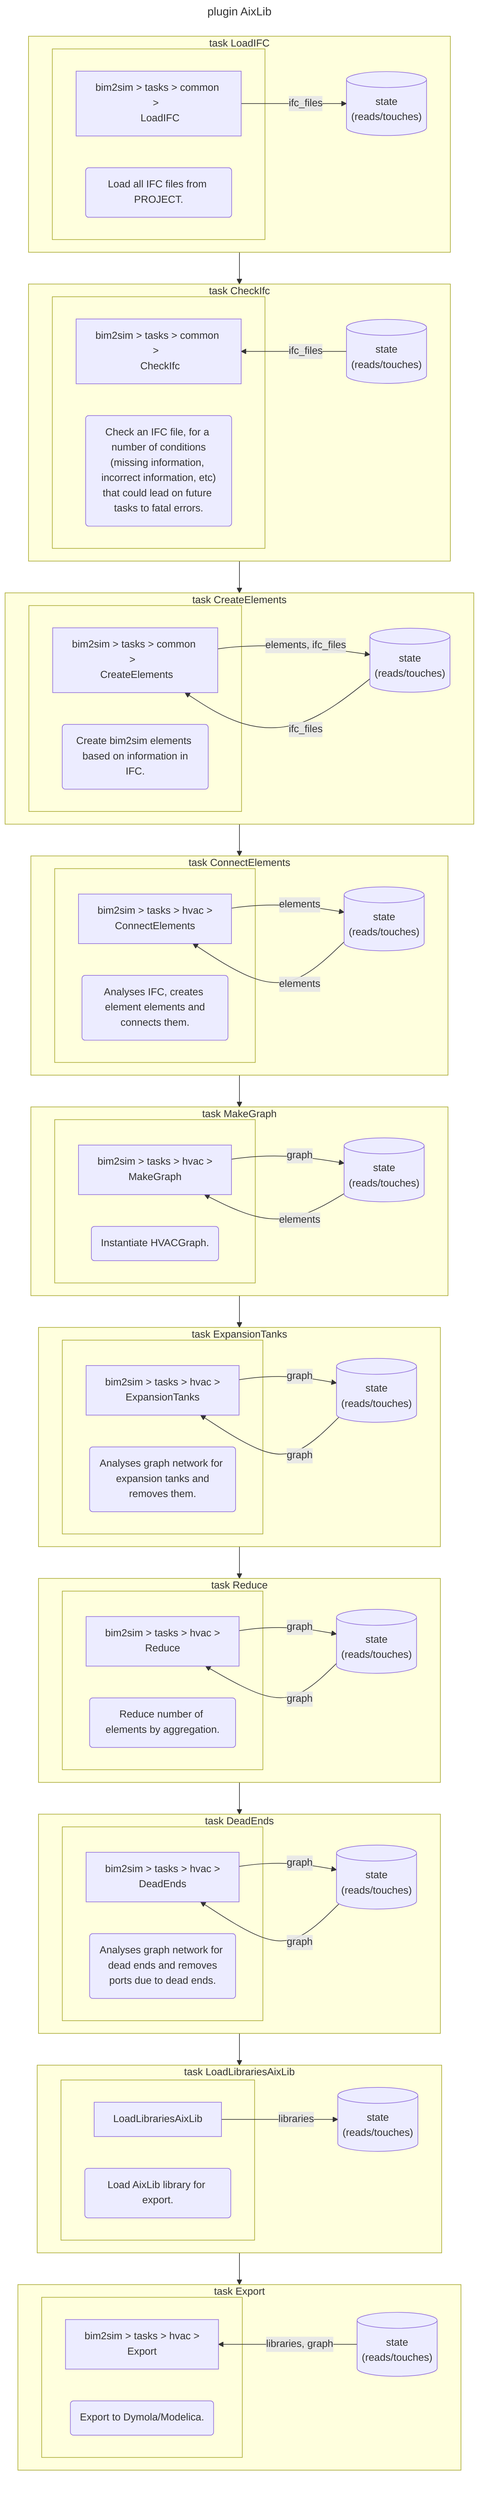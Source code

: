 ---
title: plugin AixLib
---
flowchart TB
    
subgraph taskLoadIFC["task LoadIFC"]
 subgraph "" 

  tLoadIFC["bim2sim > tasks > common >  
 LoadIFC"]
  extLoadIFC(" Load all IFC files from PROJECT. " )
 end

stateLoadIFC[("state
 (reads/touches)")]
    
tLoadIFC -- ifc_files --> stateLoadIFC

end
    
subgraph taskCheckIfc["task CheckIfc"]
 subgraph "" 

  tCheckIfc["bim2sim > tasks > common >  
 CheckIfc"]
  extCheckIfc("  Check an IFC file, for a number of conditions
(missing information, incorrect information, etc)
that could lead on future tasks to fatal errors. " )
 end

stateCheckIfc[("state
 (reads/touches)")]
    
stateCheckIfc -- ifc_files --> tCheckIfc
direction RL
end
    
subgraph taskCreateElements["task CreateElements"]
 subgraph "" 

  tCreateElements["bim2sim > tasks > common >  
 CreateElements"]
  extCreateElements(" Create bim2sim elements based on information in
IFC. " )
 end

stateCreateElements[("state
 (reads/touches)")]
    
stateCreateElements -- ifc_files --> tCreateElements

tCreateElements -- elements, ifc_files --> stateCreateElements

end
    
subgraph taskConnectElements["task ConnectElements"]
 subgraph "" 

  tConnectElements["bim2sim > tasks > hvac >  
 ConnectElements"]
  extConnectElements(" Analyses IFC, creates element elements and
connects them. " )
 end

stateConnectElements[("state
 (reads/touches)")]
    
stateConnectElements -- elements --> tConnectElements

tConnectElements -- elements --> stateConnectElements

end
    
subgraph taskMakeGraph["task MakeGraph"]
 subgraph "" 

  tMakeGraph["bim2sim > tasks > hvac >  
 MakeGraph"]
  extMakeGraph(" Instantiate HVACGraph. " )
 end

stateMakeGraph[("state
 (reads/touches)")]
    
stateMakeGraph -- elements --> tMakeGraph

tMakeGraph -- graph --> stateMakeGraph

end
    
subgraph taskExpansionTanks["task ExpansionTanks"]
 subgraph "" 

  tExpansionTanks["bim2sim > tasks > hvac >  
 ExpansionTanks"]
  extExpansionTanks(" Analyses graph network for expansion tanks and
removes them. " )
 end

stateExpansionTanks[("state
 (reads/touches)")]
    
stateExpansionTanks -- graph --> tExpansionTanks

tExpansionTanks -- graph --> stateExpansionTanks

end
    
subgraph taskReduce["task Reduce"]
 subgraph "" 

  tReduce["bim2sim > tasks > hvac >  
 Reduce"]
  extReduce(" Reduce number of elements by aggregation. " )
 end

stateReduce[("state
 (reads/touches)")]
    
stateReduce -- graph --> tReduce

tReduce -- graph --> stateReduce

end
    
subgraph taskDeadEnds["task DeadEnds"]
 subgraph "" 

  tDeadEnds["bim2sim > tasks > hvac >  
 DeadEnds"]
  extDeadEnds(" Analyses graph network for dead ends and removes
ports due to dead ends. " )
 end

stateDeadEnds[("state
 (reads/touches)")]
    
stateDeadEnds -- graph --> tDeadEnds

tDeadEnds -- graph --> stateDeadEnds

end
    
subgraph taskLoadLibrariesAixLib["task LoadLibrariesAixLib"]
 subgraph "" 

  tLoadLibrariesAixLib[" 
 LoadLibrariesAixLib"]
  extLoadLibrariesAixLib(" Load AixLib library for export. " )
 end

stateLoadLibrariesAixLib[("state
 (reads/touches)")]
    
tLoadLibrariesAixLib -- libraries --> stateLoadLibrariesAixLib

end
    
subgraph taskExport["task Export"]
 subgraph "" 

  tExport["bim2sim > tasks > hvac >  
 Export"]
  extExport(" Export to Dymola/Modelica. " )
 end

stateExport[("state
 (reads/touches)")]
    
stateExport -- libraries, graph --> tExport
direction RL
end
    taskLoadIFC --> taskCheckIfc 
taskCheckIfc --> taskCreateElements 
taskCreateElements --> taskConnectElements 
taskConnectElements --> taskMakeGraph 
taskMakeGraph --> taskExpansionTanks 
taskExpansionTanks --> taskReduce 
taskReduce --> taskDeadEnds 
taskDeadEnds --> taskLoadLibrariesAixLib 
taskLoadLibrariesAixLib --> taskExport